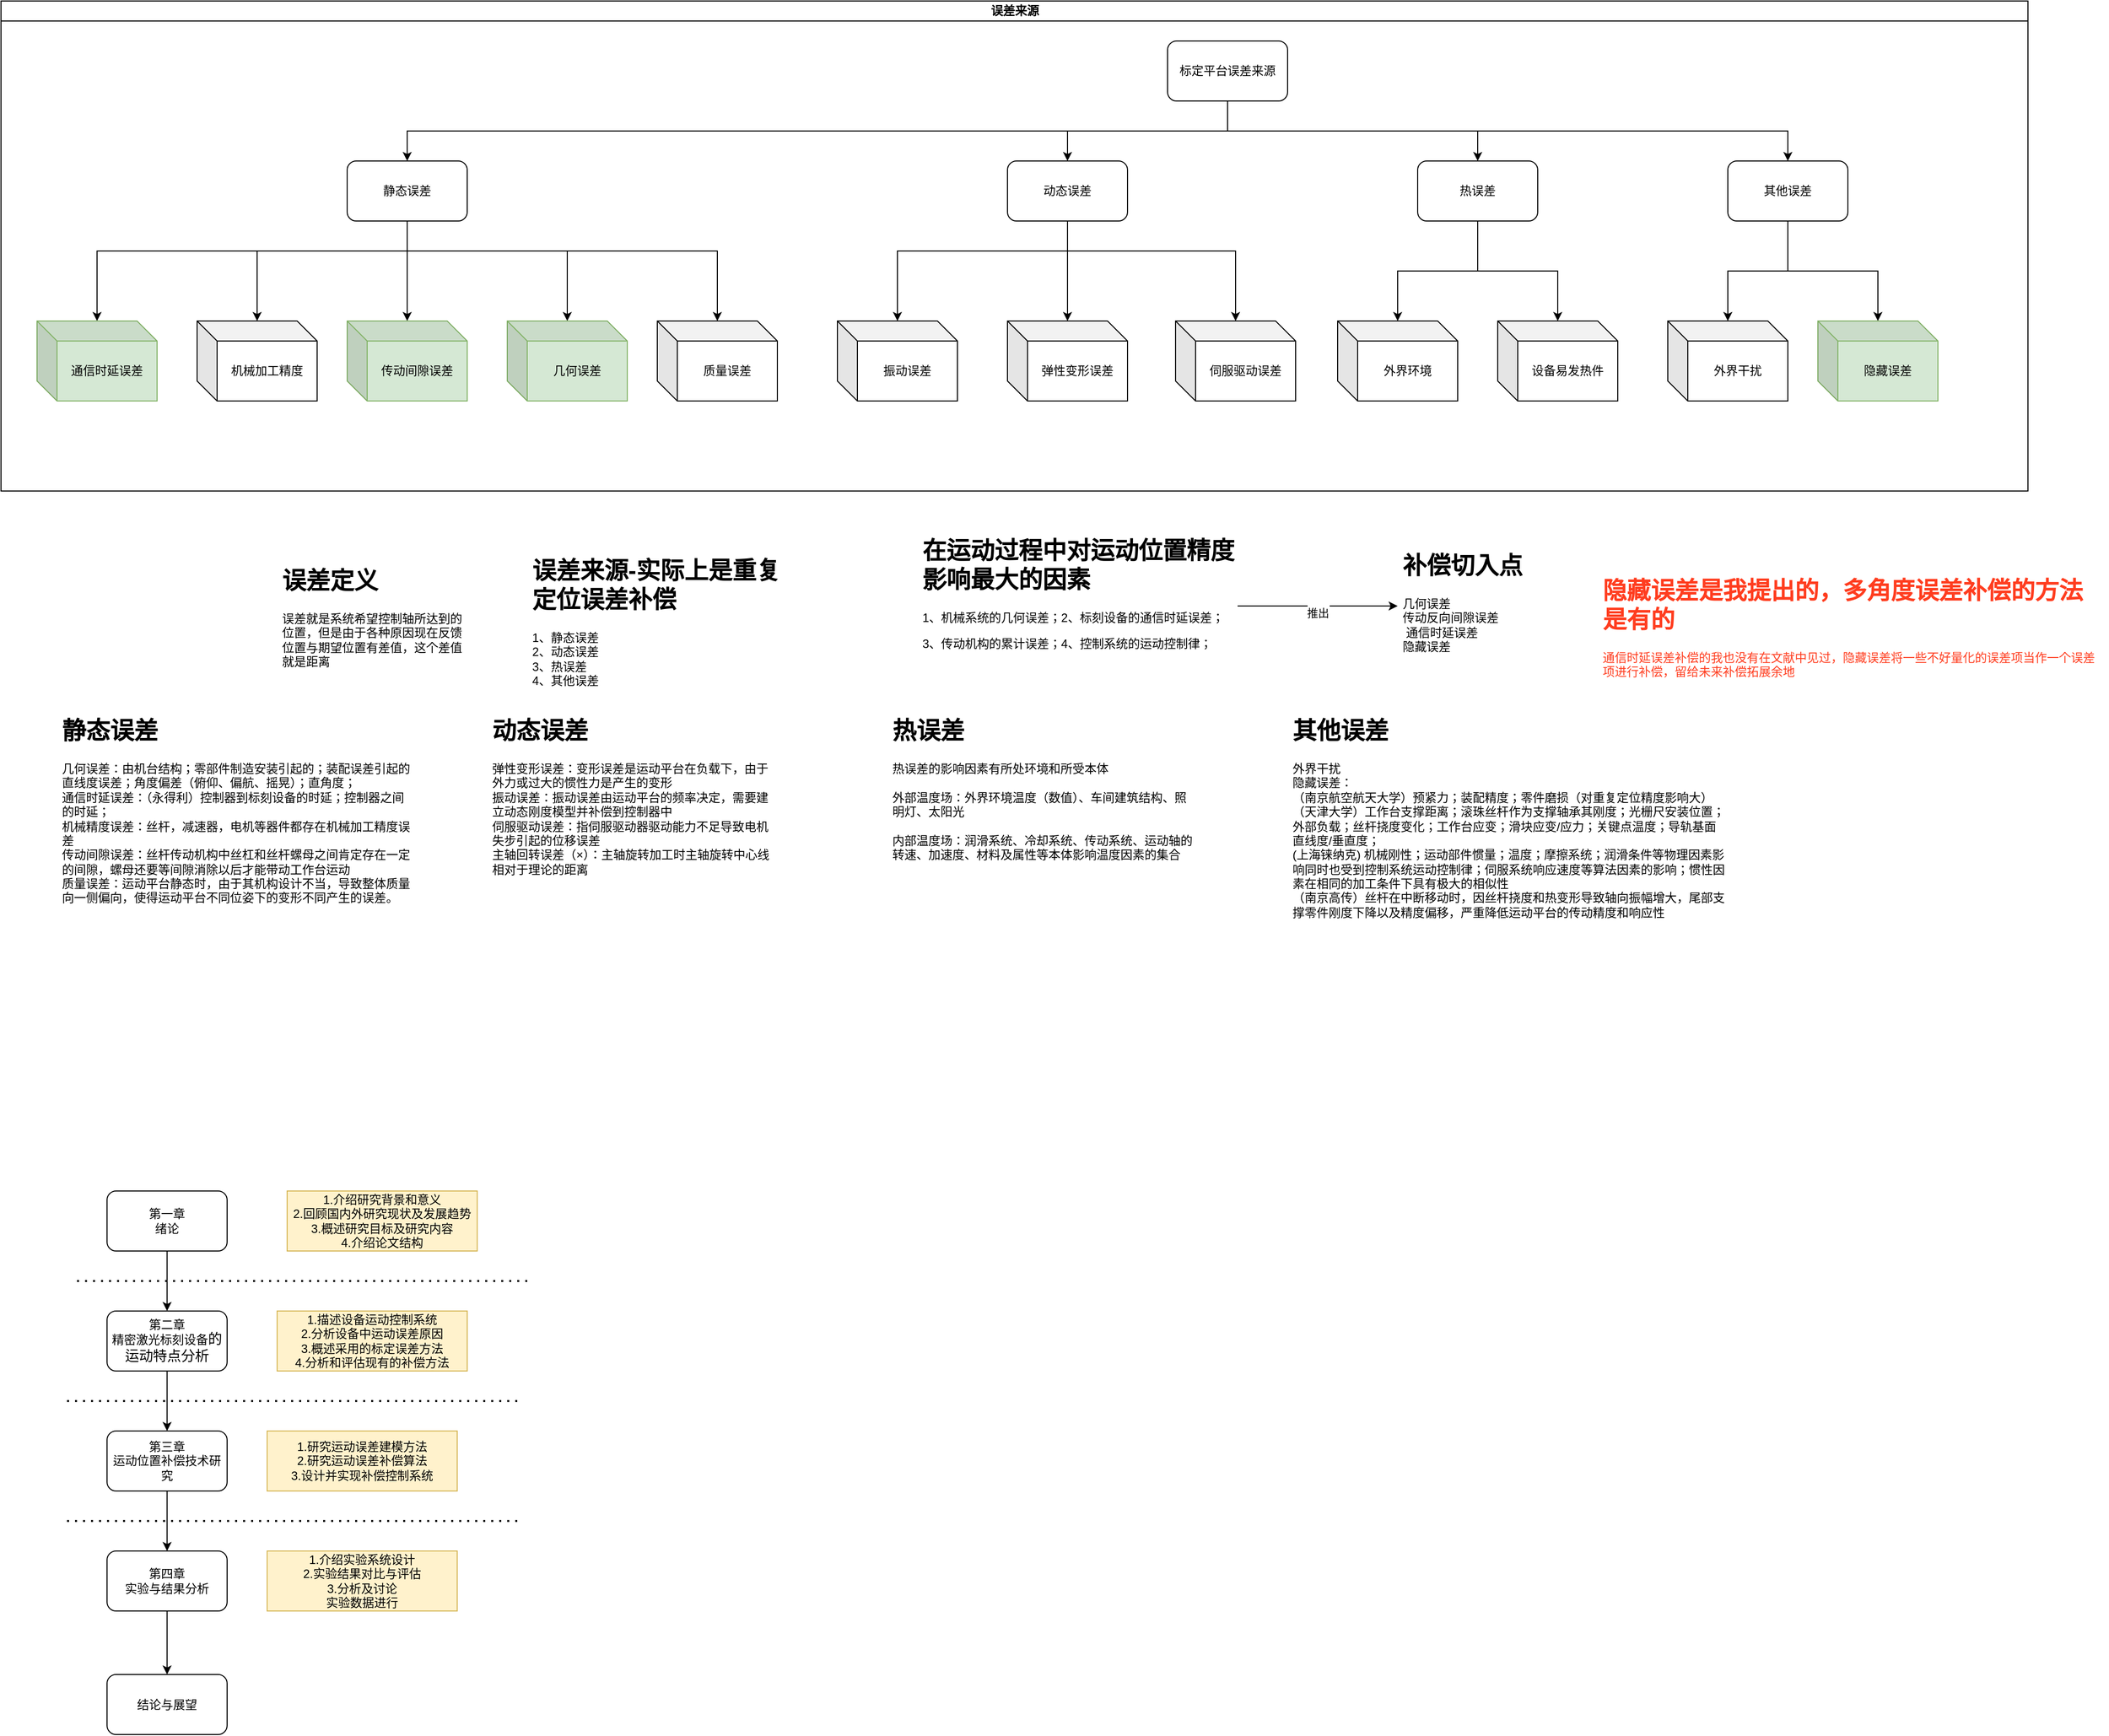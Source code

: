 <mxfile version="22.1.16" type="github">
  <diagram id="prtHgNgQTEPvFCAcTncT" name="Page-1">
    <mxGraphModel dx="713" dy="563" grid="1" gridSize="10" guides="1" tooltips="1" connect="1" arrows="1" fold="1" page="1" pageScale="1" pageWidth="827" pageHeight="1169" math="0" shadow="0">
      <root>
        <mxCell id="0" />
        <mxCell id="1" parent="0" />
        <mxCell id="dNxyNK7c78bLwvsdeMH5-11" value="误差来源" style="swimlane;html=1;startSize=20;horizontal=1;containerType=tree;glass=0;" parent="1" vertex="1">
          <mxGeometry x="34" y="50" width="2026" height="490" as="geometry" />
        </mxCell>
        <mxCell id="ux9FGk7YxiCrDKr7o1Dm-57" style="edgeStyle=orthogonalEdgeStyle;rounded=0;orthogonalLoop=1;jettySize=auto;html=1;" parent="dNxyNK7c78bLwvsdeMH5-11" source="ux9FGk7YxiCrDKr7o1Dm-8" target="ux9FGk7YxiCrDKr7o1Dm-9" edge="1">
          <mxGeometry relative="1" as="geometry">
            <Array as="points">
              <mxPoint x="1226" y="130" />
              <mxPoint x="406" y="130" />
            </Array>
          </mxGeometry>
        </mxCell>
        <mxCell id="ux9FGk7YxiCrDKr7o1Dm-58" style="edgeStyle=orthogonalEdgeStyle;rounded=0;orthogonalLoop=1;jettySize=auto;html=1;" parent="dNxyNK7c78bLwvsdeMH5-11" source="ux9FGk7YxiCrDKr7o1Dm-8" target="ux9FGk7YxiCrDKr7o1Dm-10" edge="1">
          <mxGeometry relative="1" as="geometry">
            <Array as="points">
              <mxPoint x="1226" y="130" />
              <mxPoint x="1066" y="130" />
            </Array>
          </mxGeometry>
        </mxCell>
        <mxCell id="ux9FGk7YxiCrDKr7o1Dm-59" style="edgeStyle=orthogonalEdgeStyle;rounded=0;orthogonalLoop=1;jettySize=auto;html=1;" parent="dNxyNK7c78bLwvsdeMH5-11" source="ux9FGk7YxiCrDKr7o1Dm-8" target="ux9FGk7YxiCrDKr7o1Dm-11" edge="1">
          <mxGeometry relative="1" as="geometry">
            <Array as="points">
              <mxPoint x="1226" y="130" />
              <mxPoint x="1476" y="130" />
            </Array>
          </mxGeometry>
        </mxCell>
        <mxCell id="ux9FGk7YxiCrDKr7o1Dm-60" style="edgeStyle=orthogonalEdgeStyle;rounded=0;orthogonalLoop=1;jettySize=auto;html=1;" parent="dNxyNK7c78bLwvsdeMH5-11" source="ux9FGk7YxiCrDKr7o1Dm-8" target="ux9FGk7YxiCrDKr7o1Dm-12" edge="1">
          <mxGeometry relative="1" as="geometry">
            <Array as="points">
              <mxPoint x="1226" y="130" />
              <mxPoint x="1786" y="130" />
            </Array>
          </mxGeometry>
        </mxCell>
        <mxCell id="ux9FGk7YxiCrDKr7o1Dm-8" value="标定平台误差来源" style="rounded=1;whiteSpace=wrap;html=1;" parent="dNxyNK7c78bLwvsdeMH5-11" vertex="1">
          <mxGeometry x="1166" y="40" width="120" height="60" as="geometry" />
        </mxCell>
        <mxCell id="ux9FGk7YxiCrDKr7o1Dm-45" style="edgeStyle=orthogonalEdgeStyle;rounded=0;orthogonalLoop=1;jettySize=auto;html=1;" parent="dNxyNK7c78bLwvsdeMH5-11" source="ux9FGk7YxiCrDKr7o1Dm-9" target="ux9FGk7YxiCrDKr7o1Dm-13" edge="1">
          <mxGeometry relative="1" as="geometry">
            <Array as="points">
              <mxPoint x="406" y="250" />
              <mxPoint x="96" y="250" />
            </Array>
          </mxGeometry>
        </mxCell>
        <mxCell id="ux9FGk7YxiCrDKr7o1Dm-46" style="edgeStyle=orthogonalEdgeStyle;rounded=0;orthogonalLoop=1;jettySize=auto;html=1;" parent="dNxyNK7c78bLwvsdeMH5-11" source="ux9FGk7YxiCrDKr7o1Dm-9" target="ux9FGk7YxiCrDKr7o1Dm-14" edge="1">
          <mxGeometry relative="1" as="geometry">
            <Array as="points">
              <mxPoint x="406" y="250" />
              <mxPoint x="256" y="250" />
            </Array>
          </mxGeometry>
        </mxCell>
        <mxCell id="ux9FGk7YxiCrDKr7o1Dm-47" style="edgeStyle=orthogonalEdgeStyle;rounded=0;orthogonalLoop=1;jettySize=auto;html=1;" parent="dNxyNK7c78bLwvsdeMH5-11" source="ux9FGk7YxiCrDKr7o1Dm-9" target="ux9FGk7YxiCrDKr7o1Dm-18" edge="1">
          <mxGeometry relative="1" as="geometry" />
        </mxCell>
        <mxCell id="ux9FGk7YxiCrDKr7o1Dm-48" style="edgeStyle=orthogonalEdgeStyle;rounded=0;orthogonalLoop=1;jettySize=auto;html=1;" parent="dNxyNK7c78bLwvsdeMH5-11" source="ux9FGk7YxiCrDKr7o1Dm-9" target="ux9FGk7YxiCrDKr7o1Dm-19" edge="1">
          <mxGeometry relative="1" as="geometry">
            <Array as="points">
              <mxPoint x="406" y="250" />
              <mxPoint x="566" y="250" />
            </Array>
          </mxGeometry>
        </mxCell>
        <mxCell id="ux9FGk7YxiCrDKr7o1Dm-49" style="edgeStyle=orthogonalEdgeStyle;rounded=0;orthogonalLoop=1;jettySize=auto;html=1;" parent="dNxyNK7c78bLwvsdeMH5-11" source="ux9FGk7YxiCrDKr7o1Dm-9" target="ux9FGk7YxiCrDKr7o1Dm-37" edge="1">
          <mxGeometry relative="1" as="geometry">
            <Array as="points">
              <mxPoint x="406" y="250" />
              <mxPoint x="716" y="250" />
            </Array>
          </mxGeometry>
        </mxCell>
        <mxCell id="ux9FGk7YxiCrDKr7o1Dm-9" value="&lt;span style=&quot;color: rgb(0, 0, 0); font-family: Helvetica; font-size: 12px; font-style: normal; font-variant-ligatures: normal; font-variant-caps: normal; font-weight: 400; letter-spacing: normal; orphans: 2; text-align: center; text-indent: 0px; text-transform: none; widows: 2; word-spacing: 0px; -webkit-text-stroke-width: 0px; background-color: rgb(251, 251, 251); text-decoration-thickness: initial; text-decoration-style: initial; text-decoration-color: initial; float: none; display: inline !important;&quot;&gt;静态误差&lt;/span&gt;" style="rounded=1;whiteSpace=wrap;html=1;" parent="dNxyNK7c78bLwvsdeMH5-11" vertex="1">
          <mxGeometry x="346" y="160" width="120" height="60" as="geometry" />
        </mxCell>
        <mxCell id="ux9FGk7YxiCrDKr7o1Dm-50" style="edgeStyle=orthogonalEdgeStyle;rounded=0;orthogonalLoop=1;jettySize=auto;html=1;" parent="dNxyNK7c78bLwvsdeMH5-11" source="ux9FGk7YxiCrDKr7o1Dm-10" target="ux9FGk7YxiCrDKr7o1Dm-38" edge="1">
          <mxGeometry relative="1" as="geometry">
            <Array as="points">
              <mxPoint x="1066" y="250" />
              <mxPoint x="896" y="250" />
            </Array>
          </mxGeometry>
        </mxCell>
        <mxCell id="ux9FGk7YxiCrDKr7o1Dm-51" style="edgeStyle=orthogonalEdgeStyle;rounded=0;orthogonalLoop=1;jettySize=auto;html=1;" parent="dNxyNK7c78bLwvsdeMH5-11" source="ux9FGk7YxiCrDKr7o1Dm-10" target="ux9FGk7YxiCrDKr7o1Dm-39" edge="1">
          <mxGeometry relative="1" as="geometry" />
        </mxCell>
        <mxCell id="ux9FGk7YxiCrDKr7o1Dm-52" style="edgeStyle=orthogonalEdgeStyle;rounded=0;orthogonalLoop=1;jettySize=auto;html=1;" parent="dNxyNK7c78bLwvsdeMH5-11" source="ux9FGk7YxiCrDKr7o1Dm-10" target="ux9FGk7YxiCrDKr7o1Dm-40" edge="1">
          <mxGeometry relative="1" as="geometry">
            <Array as="points">
              <mxPoint x="1066" y="250" />
              <mxPoint x="1234" y="250" />
            </Array>
          </mxGeometry>
        </mxCell>
        <mxCell id="ux9FGk7YxiCrDKr7o1Dm-10" value="动态误差" style="rounded=1;whiteSpace=wrap;html=1;" parent="dNxyNK7c78bLwvsdeMH5-11" vertex="1">
          <mxGeometry x="1006" y="160" width="120" height="60" as="geometry" />
        </mxCell>
        <mxCell id="ux9FGk7YxiCrDKr7o1Dm-53" style="edgeStyle=orthogonalEdgeStyle;rounded=0;orthogonalLoop=1;jettySize=auto;html=1;" parent="dNxyNK7c78bLwvsdeMH5-11" source="ux9FGk7YxiCrDKr7o1Dm-11" target="ux9FGk7YxiCrDKr7o1Dm-15" edge="1">
          <mxGeometry relative="1" as="geometry" />
        </mxCell>
        <mxCell id="ux9FGk7YxiCrDKr7o1Dm-54" style="edgeStyle=orthogonalEdgeStyle;rounded=0;orthogonalLoop=1;jettySize=auto;html=1;" parent="dNxyNK7c78bLwvsdeMH5-11" source="ux9FGk7YxiCrDKr7o1Dm-11" target="ux9FGk7YxiCrDKr7o1Dm-16" edge="1">
          <mxGeometry relative="1" as="geometry" />
        </mxCell>
        <mxCell id="ux9FGk7YxiCrDKr7o1Dm-11" value="热误差" style="rounded=1;whiteSpace=wrap;html=1;" parent="dNxyNK7c78bLwvsdeMH5-11" vertex="1">
          <mxGeometry x="1416" y="160" width="120" height="60" as="geometry" />
        </mxCell>
        <mxCell id="ux9FGk7YxiCrDKr7o1Dm-55" style="edgeStyle=orthogonalEdgeStyle;rounded=0;orthogonalLoop=1;jettySize=auto;html=1;" parent="dNxyNK7c78bLwvsdeMH5-11" source="ux9FGk7YxiCrDKr7o1Dm-12" target="ux9FGk7YxiCrDKr7o1Dm-21" edge="1">
          <mxGeometry relative="1" as="geometry" />
        </mxCell>
        <mxCell id="ux9FGk7YxiCrDKr7o1Dm-56" style="edgeStyle=orthogonalEdgeStyle;rounded=0;orthogonalLoop=1;jettySize=auto;html=1;" parent="dNxyNK7c78bLwvsdeMH5-11" source="ux9FGk7YxiCrDKr7o1Dm-12" target="ux9FGk7YxiCrDKr7o1Dm-35" edge="1">
          <mxGeometry relative="1" as="geometry" />
        </mxCell>
        <mxCell id="ux9FGk7YxiCrDKr7o1Dm-12" value="其他误差" style="rounded=1;whiteSpace=wrap;html=1;" parent="dNxyNK7c78bLwvsdeMH5-11" vertex="1">
          <mxGeometry x="1726" y="160" width="120" height="60" as="geometry" />
        </mxCell>
        <mxCell id="ux9FGk7YxiCrDKr7o1Dm-13" value="通信时延误差" style="shape=cube;whiteSpace=wrap;html=1;boundedLbl=1;backgroundOutline=1;darkOpacity=0.05;darkOpacity2=0.1;fillColor=#d5e8d4;strokeColor=#82b366;" parent="dNxyNK7c78bLwvsdeMH5-11" vertex="1">
          <mxGeometry x="36" y="320" width="120" height="80" as="geometry" />
        </mxCell>
        <mxCell id="ux9FGk7YxiCrDKr7o1Dm-14" value="机械加工精度" style="shape=cube;whiteSpace=wrap;html=1;boundedLbl=1;backgroundOutline=1;darkOpacity=0.05;darkOpacity2=0.1;" parent="dNxyNK7c78bLwvsdeMH5-11" vertex="1">
          <mxGeometry x="196" y="320" width="120" height="80" as="geometry" />
        </mxCell>
        <mxCell id="ux9FGk7YxiCrDKr7o1Dm-15" value="外界环境" style="shape=cube;whiteSpace=wrap;html=1;boundedLbl=1;backgroundOutline=1;darkOpacity=0.05;darkOpacity2=0.1;" parent="dNxyNK7c78bLwvsdeMH5-11" vertex="1">
          <mxGeometry x="1336" y="320" width="120" height="80" as="geometry" />
        </mxCell>
        <mxCell id="ux9FGk7YxiCrDKr7o1Dm-16" value="设备易发热件" style="shape=cube;whiteSpace=wrap;html=1;boundedLbl=1;backgroundOutline=1;darkOpacity=0.05;darkOpacity2=0.1;" parent="dNxyNK7c78bLwvsdeMH5-11" vertex="1">
          <mxGeometry x="1496" y="320" width="120" height="80" as="geometry" />
        </mxCell>
        <mxCell id="ux9FGk7YxiCrDKr7o1Dm-18" value="传动间隙误差" style="shape=cube;whiteSpace=wrap;html=1;boundedLbl=1;backgroundOutline=1;darkOpacity=0.05;darkOpacity2=0.1;fillColor=#d5e8d4;strokeColor=#82b366;" parent="dNxyNK7c78bLwvsdeMH5-11" vertex="1">
          <mxGeometry x="346" y="320" width="120" height="80" as="geometry" />
        </mxCell>
        <mxCell id="ux9FGk7YxiCrDKr7o1Dm-19" value="几何误差" style="shape=cube;whiteSpace=wrap;html=1;boundedLbl=1;backgroundOutline=1;darkOpacity=0.05;darkOpacity2=0.1;fillColor=#d5e8d4;strokeColor=#82b366;" parent="dNxyNK7c78bLwvsdeMH5-11" vertex="1">
          <mxGeometry x="506" y="320" width="120" height="80" as="geometry" />
        </mxCell>
        <mxCell id="ux9FGk7YxiCrDKr7o1Dm-21" value="外界干扰" style="shape=cube;whiteSpace=wrap;html=1;boundedLbl=1;backgroundOutline=1;darkOpacity=0.05;darkOpacity2=0.1;" parent="dNxyNK7c78bLwvsdeMH5-11" vertex="1">
          <mxGeometry x="1666" y="320" width="120" height="80" as="geometry" />
        </mxCell>
        <mxCell id="ux9FGk7YxiCrDKr7o1Dm-35" value="隐藏误差" style="shape=cube;whiteSpace=wrap;html=1;boundedLbl=1;backgroundOutline=1;darkOpacity=0.05;darkOpacity2=0.1;fillColor=#d5e8d4;strokeColor=#82b366;" parent="dNxyNK7c78bLwvsdeMH5-11" vertex="1">
          <mxGeometry x="1816" y="320" width="120" height="80" as="geometry" />
        </mxCell>
        <mxCell id="ux9FGk7YxiCrDKr7o1Dm-37" value="质量误差" style="shape=cube;whiteSpace=wrap;html=1;boundedLbl=1;backgroundOutline=1;darkOpacity=0.05;darkOpacity2=0.1;" parent="dNxyNK7c78bLwvsdeMH5-11" vertex="1">
          <mxGeometry x="656" y="320" width="120" height="80" as="geometry" />
        </mxCell>
        <mxCell id="ux9FGk7YxiCrDKr7o1Dm-38" value="振动误差" style="shape=cube;whiteSpace=wrap;html=1;boundedLbl=1;backgroundOutline=1;darkOpacity=0.05;darkOpacity2=0.1;" parent="dNxyNK7c78bLwvsdeMH5-11" vertex="1">
          <mxGeometry x="836" y="320" width="120" height="80" as="geometry" />
        </mxCell>
        <mxCell id="ux9FGk7YxiCrDKr7o1Dm-39" value="弹性变形误差" style="shape=cube;whiteSpace=wrap;html=1;boundedLbl=1;backgroundOutline=1;darkOpacity=0.05;darkOpacity2=0.1;" parent="dNxyNK7c78bLwvsdeMH5-11" vertex="1">
          <mxGeometry x="1006" y="320" width="120" height="80" as="geometry" />
        </mxCell>
        <mxCell id="ux9FGk7YxiCrDKr7o1Dm-40" value="伺服驱动误差" style="shape=cube;whiteSpace=wrap;html=1;boundedLbl=1;backgroundOutline=1;darkOpacity=0.05;darkOpacity2=0.1;" parent="dNxyNK7c78bLwvsdeMH5-11" vertex="1">
          <mxGeometry x="1174" y="320" width="120" height="80" as="geometry" />
        </mxCell>
        <mxCell id="ux9FGk7YxiCrDKr7o1Dm-1" value="&lt;h1&gt;误差来源-实际上是重复定位误差补偿&lt;/h1&gt;&lt;div&gt;1、静态误差&lt;/div&gt;&lt;div&gt;2、动态误差&lt;/div&gt;&lt;div&gt;3、热误差&lt;/div&gt;&lt;div&gt;4、其他误差&lt;/div&gt;" style="text;html=1;strokeColor=none;fillColor=none;spacing=5;spacingTop=-20;whiteSpace=wrap;overflow=hidden;rounded=0;" parent="1" vertex="1">
          <mxGeometry x="560" y="600" width="270" height="230" as="geometry" />
        </mxCell>
        <mxCell id="ux9FGk7YxiCrDKr7o1Dm-17" value="&lt;h1&gt;热误差&lt;/h1&gt;&lt;div&gt;热误差的影响因素有所处环境和所受本体&lt;/div&gt;&lt;div&gt;&lt;br&gt;&lt;/div&gt;&lt;div&gt;外部温度场：外界环境温度（数值）、车间建筑结构、照明灯、太阳光&lt;/div&gt;&lt;div&gt;&lt;br&gt;&lt;/div&gt;&lt;div&gt;内部温度场：润滑系统、冷却系统、传动系统、运动轴的转速、加速度、材料及属性等本体影响温度因素的集合&lt;/div&gt;&lt;div&gt;&lt;br&gt;&lt;/div&gt;" style="text;html=1;strokeColor=none;fillColor=none;spacing=5;spacingTop=-20;whiteSpace=wrap;overflow=hidden;rounded=0;" parent="1" vertex="1">
          <mxGeometry x="920" y="760" width="310" height="240" as="geometry" />
        </mxCell>
        <mxCell id="ux9FGk7YxiCrDKr7o1Dm-20" value="&lt;h1&gt;静态误差&lt;/h1&gt;&lt;div&gt;&lt;font style=&quot;font-size: 12px;&quot;&gt;几何误差：由机台结构；零部件制造安装引起的；装配误差引起的直线度误差；角度偏差（俯仰、偏航、摇晃）；直角度；&lt;/font&gt;&lt;/div&gt;&lt;div&gt;&lt;font style=&quot;font-size: 12px;&quot;&gt;通信时延误差：（永得利）控制器到标刻设备的时延；控制器之间的时延；&lt;/font&gt;&lt;/div&gt;&lt;div&gt;&lt;div&gt;&lt;font style=&quot;font-size: 12px;&quot;&gt;机械精度误差：丝杆，减速器，&lt;span style=&quot;background-color: initial;&quot;&gt;电机等器件都存在机械加工精度误差&lt;/span&gt;&lt;/font&gt;&lt;/div&gt;&lt;/div&gt;&lt;div&gt;&lt;div&gt;&lt;font style=&quot;font-size: 12px;&quot;&gt;传动间隙误差：丝杆传动机构中丝&lt;span style=&quot;background-color: initial;&quot;&gt;杠和丝杆螺母之间肯定存在一定的间隙，&lt;/span&gt;螺母还要等间隙消除以后才能带动工作台运动&lt;/font&gt;&lt;/div&gt;&lt;/div&gt;&lt;div&gt;&lt;div&gt;&lt;font style=&quot;font-size: 12px;&quot;&gt;质量误差：运动平台静态时，由&lt;span style=&quot;background-color: initial;&quot;&gt;于其机构设计不当，导致整体质量向一侧偏向，使得运动平台不同位姿下的变形不同产生的误差。&lt;/span&gt;&lt;/font&gt;&lt;/div&gt;&lt;/div&gt;" style="text;html=1;strokeColor=none;fillColor=none;spacing=5;spacingTop=-20;whiteSpace=wrap;overflow=hidden;rounded=0;" parent="1" vertex="1">
          <mxGeometry x="90" y="760" width="360" height="270" as="geometry" />
        </mxCell>
        <mxCell id="ux9FGk7YxiCrDKr7o1Dm-36" value="&lt;h1&gt;其他误差&lt;/h1&gt;&lt;div&gt;外界干扰&lt;/div&gt;&lt;div&gt;隐藏误差：&lt;/div&gt;（南京航空航天大学）&lt;span style=&quot;background-color: initial;&quot;&gt;预紧力；装配精度；零&lt;/span&gt;件磨损（对重复定位精度影响大）&lt;br&gt;（天津大学）工作台支撑距离；滚珠丝杆作为支撑轴承其刚度；光栅尺安装位置；外部负载；丝杆挠度变化；工作台应变；滑块应变/应力；关键点温度；导轨基面直线度/垂直度；&lt;br&gt;(上海铼纳克) 机械刚性；运动部件惯量；温度；摩擦系统；润滑条件等物理因素影响同时也受到控制系统运动控制律；伺服系统响应速度等算法因素的影响；惯性因素在相同的加工条件下具有极大的相似性&lt;br&gt;（南京高传）丝杆在中断移动时，因丝杆挠度和热变形导致轴向振幅增大，尾部支撑零件刚度下降以及精度偏移，严重降低运动平台的传动精度和响应性" style="text;html=1;strokeColor=none;fillColor=none;spacing=5;spacingTop=-20;whiteSpace=wrap;overflow=hidden;rounded=0;" parent="1" vertex="1">
          <mxGeometry x="1320" y="760" width="440" height="240" as="geometry" />
        </mxCell>
        <mxCell id="ux9FGk7YxiCrDKr7o1Dm-42" value="&lt;h1&gt;动态误差&lt;/h1&gt;&lt;div&gt;&lt;font style=&quot;font-size: 12px;&quot;&gt;弹性变形误差：变形误差是运动平台在负载下，由于外力或过大的惯性&lt;span style=&quot;background-color: initial;&quot;&gt;力是产生的变形&lt;/span&gt;&lt;/font&gt;&lt;/div&gt;&lt;div&gt;&lt;font style=&quot;font-size: 12px;&quot;&gt;&lt;span style=&quot;background-color: initial;&quot;&gt;振动误差：&lt;/span&gt;振动误差由运动平台的频率决定，&lt;span style=&quot;background-color: initial;&quot;&gt;需要建立动态刚度模型并补偿到控制器中&lt;/span&gt;&lt;/font&gt;&lt;/div&gt;&lt;div&gt;&lt;div&gt;&lt;font style=&quot;font-size: 12px;&quot;&gt;伺服驱动误差：指伺服驱动器驱动能力不足导致电机失步引起的位移误差&lt;/font&gt;&lt;/div&gt;&lt;/div&gt;&lt;div&gt;&lt;font style=&quot;font-size: 12px;&quot;&gt;主轴回转误差（×）：主轴旋转加工时主轴旋转中心线相对于理论的距离&lt;/font&gt;&lt;/div&gt;" style="text;html=1;strokeColor=none;fillColor=none;spacing=5;spacingTop=-20;whiteSpace=wrap;overflow=hidden;rounded=0;" parent="1" vertex="1">
          <mxGeometry x="520" y="760" width="290" height="190" as="geometry" />
        </mxCell>
        <mxCell id="ux9FGk7YxiCrDKr7o1Dm-44" value="&lt;h1&gt;误差定义&lt;br&gt;&lt;/h1&gt;&lt;div&gt;误差就是系统希望控制轴所达到的位置，但是由于各种原因现在反馈位置与期望位置有差值，这个差值就是距离&lt;br&gt;&lt;/div&gt;" style="text;html=1;strokeColor=none;fillColor=none;spacing=5;spacingTop=-20;whiteSpace=wrap;overflow=hidden;rounded=0;" parent="1" vertex="1">
          <mxGeometry x="310" y="610" width="190" height="120" as="geometry" />
        </mxCell>
        <mxCell id="ux9FGk7YxiCrDKr7o1Dm-63" value="&lt;h1&gt;补偿切入点&lt;/h1&gt;&lt;div&gt;几何误差&lt;/div&gt;&lt;div&gt;传动反向间隙误差&lt;/div&gt;&lt;div&gt;&amp;nbsp;通信时延误差&lt;/div&gt;&lt;div&gt;隐藏误差&lt;/div&gt;" style="text;html=1;strokeColor=none;fillColor=none;spacing=5;spacingTop=-20;whiteSpace=wrap;overflow=hidden;rounded=0;" parent="1" vertex="1">
          <mxGeometry x="1430" y="595" width="190" height="120" as="geometry" />
        </mxCell>
        <mxCell id="ux9FGk7YxiCrDKr7o1Dm-65" value="&lt;br&gt;推出" style="edgeStyle=orthogonalEdgeStyle;rounded=0;orthogonalLoop=1;jettySize=auto;html=1;" parent="1" source="ux9FGk7YxiCrDKr7o1Dm-64" target="ux9FGk7YxiCrDKr7o1Dm-63" edge="1">
          <mxGeometry relative="1" as="geometry" />
        </mxCell>
        <mxCell id="ux9FGk7YxiCrDKr7o1Dm-64" value="&lt;h1&gt;在运动过程中对运动位置精度影响最大的因素&lt;/h1&gt;&lt;p&gt;1、机械系统的几何误差；2、标刻设备的通信时延误差；&lt;/p&gt;&lt;p&gt;3、传动机构的累计误差；4、控制系统的运动控制律；&lt;/p&gt;" style="text;html=1;strokeColor=none;fillColor=none;spacing=5;spacingTop=-20;whiteSpace=wrap;overflow=hidden;rounded=0;" parent="1" vertex="1">
          <mxGeometry x="950" y="580" width="320" height="150" as="geometry" />
        </mxCell>
        <mxCell id="ux9FGk7YxiCrDKr7o1Dm-66" value="&lt;h1&gt;&lt;font color=&quot;#ff3d1f&quot;&gt;隐藏误差是我提出的，多角度误差补偿的方法是有的&lt;/font&gt;&lt;/h1&gt;&lt;div&gt;&lt;font color=&quot;#ff3d1f&quot;&gt;通信时延误差补偿的我也没有在文献中见过，隐藏误差将一些不好量化的误差项当作一个误差项进行补偿，留给未来补偿拓展余地&lt;/font&gt;&lt;/div&gt;" style="text;html=1;strokeColor=none;fillColor=none;spacing=5;spacingTop=-20;whiteSpace=wrap;overflow=hidden;rounded=0;" parent="1" vertex="1">
          <mxGeometry x="1630" y="620" width="510" height="130" as="geometry" />
        </mxCell>
        <mxCell id="lxcbjtFvWMlM8hvbjrdO-10" value="" style="edgeStyle=orthogonalEdgeStyle;rounded=0;orthogonalLoop=1;jettySize=auto;html=1;" edge="1" parent="1" source="lxcbjtFvWMlM8hvbjrdO-1" target="lxcbjtFvWMlM8hvbjrdO-2">
          <mxGeometry relative="1" as="geometry" />
        </mxCell>
        <mxCell id="lxcbjtFvWMlM8hvbjrdO-1" value="第一章&lt;br&gt;绪论" style="rounded=1;whiteSpace=wrap;html=1;" vertex="1" parent="1">
          <mxGeometry x="140" y="1240" width="120" height="60" as="geometry" />
        </mxCell>
        <mxCell id="lxcbjtFvWMlM8hvbjrdO-11" value="" style="edgeStyle=orthogonalEdgeStyle;rounded=0;orthogonalLoop=1;jettySize=auto;html=1;" edge="1" parent="1" source="lxcbjtFvWMlM8hvbjrdO-2" target="lxcbjtFvWMlM8hvbjrdO-3">
          <mxGeometry relative="1" as="geometry" />
        </mxCell>
        <mxCell id="lxcbjtFvWMlM8hvbjrdO-2" value="第二章&lt;br&gt;&lt;font style=&quot;background-color: initial;&quot; face=&quot;宋体&quot;&gt;精密激光标刻设备&lt;/font&gt;&lt;span style=&quot;background-color: initial; font-family: 宋体; font-size: 10.5pt;&quot;&gt;的&lt;/span&gt;&lt;span style=&quot;background-color: initial; font-family: Calibri; font-size: 10.5pt;&quot;&gt;&lt;font face=&quot;宋体&quot;&gt;运动特点分析&lt;/font&gt;&lt;/span&gt;" style="rounded=1;whiteSpace=wrap;html=1;" vertex="1" parent="1">
          <mxGeometry x="140" y="1360" width="120" height="60" as="geometry" />
        </mxCell>
        <mxCell id="lxcbjtFvWMlM8hvbjrdO-12" value="" style="edgeStyle=orthogonalEdgeStyle;rounded=0;orthogonalLoop=1;jettySize=auto;html=1;" edge="1" parent="1" source="lxcbjtFvWMlM8hvbjrdO-3" target="lxcbjtFvWMlM8hvbjrdO-4">
          <mxGeometry relative="1" as="geometry" />
        </mxCell>
        <mxCell id="lxcbjtFvWMlM8hvbjrdO-3" value="第三章&lt;br&gt;&lt;span style=&quot;font-family: 宋体; background-color: initial;&quot;&gt;运动位置补偿技术研究&lt;/span&gt;" style="rounded=1;whiteSpace=wrap;html=1;" vertex="1" parent="1">
          <mxGeometry x="140" y="1480" width="120" height="60" as="geometry" />
        </mxCell>
        <mxCell id="lxcbjtFvWMlM8hvbjrdO-13" value="" style="edgeStyle=orthogonalEdgeStyle;rounded=0;orthogonalLoop=1;jettySize=auto;html=1;" edge="1" parent="1" source="lxcbjtFvWMlM8hvbjrdO-4" target="lxcbjtFvWMlM8hvbjrdO-6">
          <mxGeometry relative="1" as="geometry" />
        </mxCell>
        <mxCell id="lxcbjtFvWMlM8hvbjrdO-4" value="第四章&lt;br&gt;&lt;span style=&quot;font-family: 宋体; background-color: initial;&quot;&gt;实验与结果分析&lt;/span&gt;" style="rounded=1;whiteSpace=wrap;html=1;" vertex="1" parent="1">
          <mxGeometry x="140" y="1600" width="120" height="60" as="geometry" />
        </mxCell>
        <mxCell id="lxcbjtFvWMlM8hvbjrdO-5" value="1.介绍研究背景和意义&lt;br&gt;2.回顾国内外研究现状及发展趋势&lt;br&gt;3.概述研究目标及研究内容&lt;br&gt;4.介绍论文结构" style="rounded=0;whiteSpace=wrap;html=1;fillColor=#fff2cc;strokeColor=#d6b656;" vertex="1" parent="1">
          <mxGeometry x="320" y="1240" width="190" height="60" as="geometry" />
        </mxCell>
        <mxCell id="lxcbjtFvWMlM8hvbjrdO-6" value="结论与展望" style="rounded=1;whiteSpace=wrap;html=1;" vertex="1" parent="1">
          <mxGeometry x="140" y="1723.5" width="120" height="60" as="geometry" />
        </mxCell>
        <mxCell id="lxcbjtFvWMlM8hvbjrdO-7" value="" style="endArrow=none;dashed=1;html=1;dashPattern=1 3;strokeWidth=2;rounded=0;" edge="1" parent="1">
          <mxGeometry width="50" height="50" relative="1" as="geometry">
            <mxPoint x="110" y="1330" as="sourcePoint" />
            <mxPoint x="560" y="1330" as="targetPoint" />
          </mxGeometry>
        </mxCell>
        <mxCell id="lxcbjtFvWMlM8hvbjrdO-9" value="1.描述设备运动控制系统&lt;br&gt;2.分析设备中运动误差原因&lt;br&gt;3.概述采用的标定误差方法&lt;br&gt;4.分析和评估现有的补偿方法" style="rounded=0;whiteSpace=wrap;html=1;fillColor=#fff2cc;strokeColor=#d6b656;" vertex="1" parent="1">
          <mxGeometry x="310" y="1360" width="190" height="60" as="geometry" />
        </mxCell>
        <mxCell id="lxcbjtFvWMlM8hvbjrdO-14" value="" style="endArrow=none;dashed=1;html=1;dashPattern=1 3;strokeWidth=2;rounded=0;" edge="1" parent="1">
          <mxGeometry width="50" height="50" relative="1" as="geometry">
            <mxPoint x="100" y="1450" as="sourcePoint" />
            <mxPoint x="550" y="1450" as="targetPoint" />
          </mxGeometry>
        </mxCell>
        <mxCell id="lxcbjtFvWMlM8hvbjrdO-15" value="1.研究运动误差建模方法&lt;br&gt;2.研究运动误差补偿算法&lt;br&gt;3.设计并实现补偿控制系统" style="rounded=0;whiteSpace=wrap;html=1;fillColor=#fff2cc;strokeColor=#d6b656;" vertex="1" parent="1">
          <mxGeometry x="300" y="1480" width="190" height="60" as="geometry" />
        </mxCell>
        <mxCell id="lxcbjtFvWMlM8hvbjrdO-16" value="1.介绍实验系统设计&lt;br&gt;2.实验结果对比与评估&lt;br&gt;3.分析及讨论&lt;br&gt;实验数据进行" style="rounded=0;whiteSpace=wrap;html=1;fillColor=#fff2cc;strokeColor=#d6b656;" vertex="1" parent="1">
          <mxGeometry x="300" y="1600" width="190" height="60" as="geometry" />
        </mxCell>
        <mxCell id="lxcbjtFvWMlM8hvbjrdO-17" value="" style="endArrow=none;dashed=1;html=1;dashPattern=1 3;strokeWidth=2;rounded=0;" edge="1" parent="1">
          <mxGeometry width="50" height="50" relative="1" as="geometry">
            <mxPoint x="100" y="1570" as="sourcePoint" />
            <mxPoint x="550" y="1570" as="targetPoint" />
          </mxGeometry>
        </mxCell>
      </root>
    </mxGraphModel>
  </diagram>
</mxfile>
